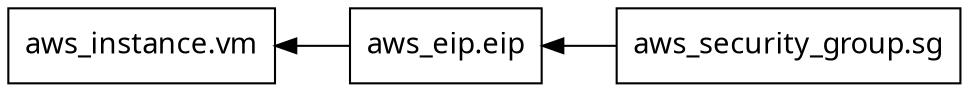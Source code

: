 digraph G {
  rankdir = "RL";
  node [shape = rect, fontname = "sans-serif"];
  "aws_eip.eip" [label="aws_eip.eip"];
  "aws_instance.vm" [label="aws_instance.vm"];
  "aws_security_group.sg" [label="aws_security_group.sg"];
  "aws_eip.eip" -> "aws_instance.vm";
  "aws_security_group.sg" -> "aws_eip.eip";
}
